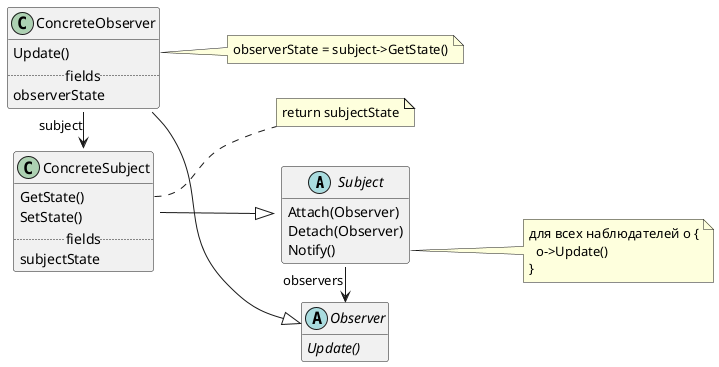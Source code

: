 @startuml
left to right direction
hide empty members

abstract class Subject {
  Attach(Observer)
  Detach(Observer)
  Notify()
}
note as UpdateNote
для всех наблюдателей o {
  o->Update()
}
end note

abstract class Observer {
  {abstract} Update()
}

class ConcreteSubject {
  GetState()
  SetState()
  ..fields..
  subjectState
}
note as SubjectNote
return subjectState
end note

class ConcreteObserver {
  Update()
  ..fields..
  observerState
}
note as StateNote
observerState = subject->GetState()
end note

Subject::Notify .. UpdateNote
ConcreteSubject::GetState .. SubjectNote
ConcreteObserver::Update .. StateNote

Subject "observers" -> Observer
ConcreteSubject --|> Subject
ConcreteObserver --|> Observer
ConcreteObserver "subject" -> ConcreteSubject
@enduml
